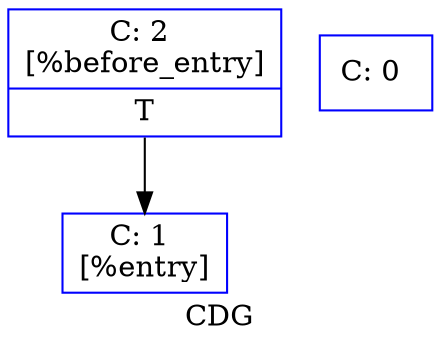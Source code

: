 digraph "CDG" {
	label="CDG";

	Node0x29196f0 [shape=record,color=blue,label="{C: 2 \n[%before_entry]\n|{<s0>T}}"];
	Node0x29196f0:s0 -> Node0x2914060[collor=blue];
	Node0x2914060 [shape=record,color=blue,label="{C: 1 \n[%entry]\n}"];
	Node0x2913fe0 [shape=record,color=blue,label="{C: 0 \n}"];
}
